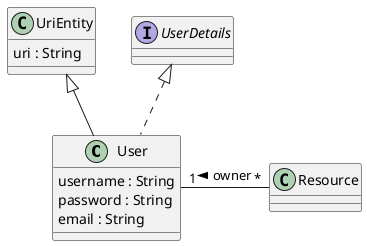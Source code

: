 @startuml

class User extends UriEntity implements UserDetails {
  username : String
  password : String
  email : String
}

class UriEntity {
  uri : String
}

User "1" --right-- "*" Resource : owner <

@enduml
